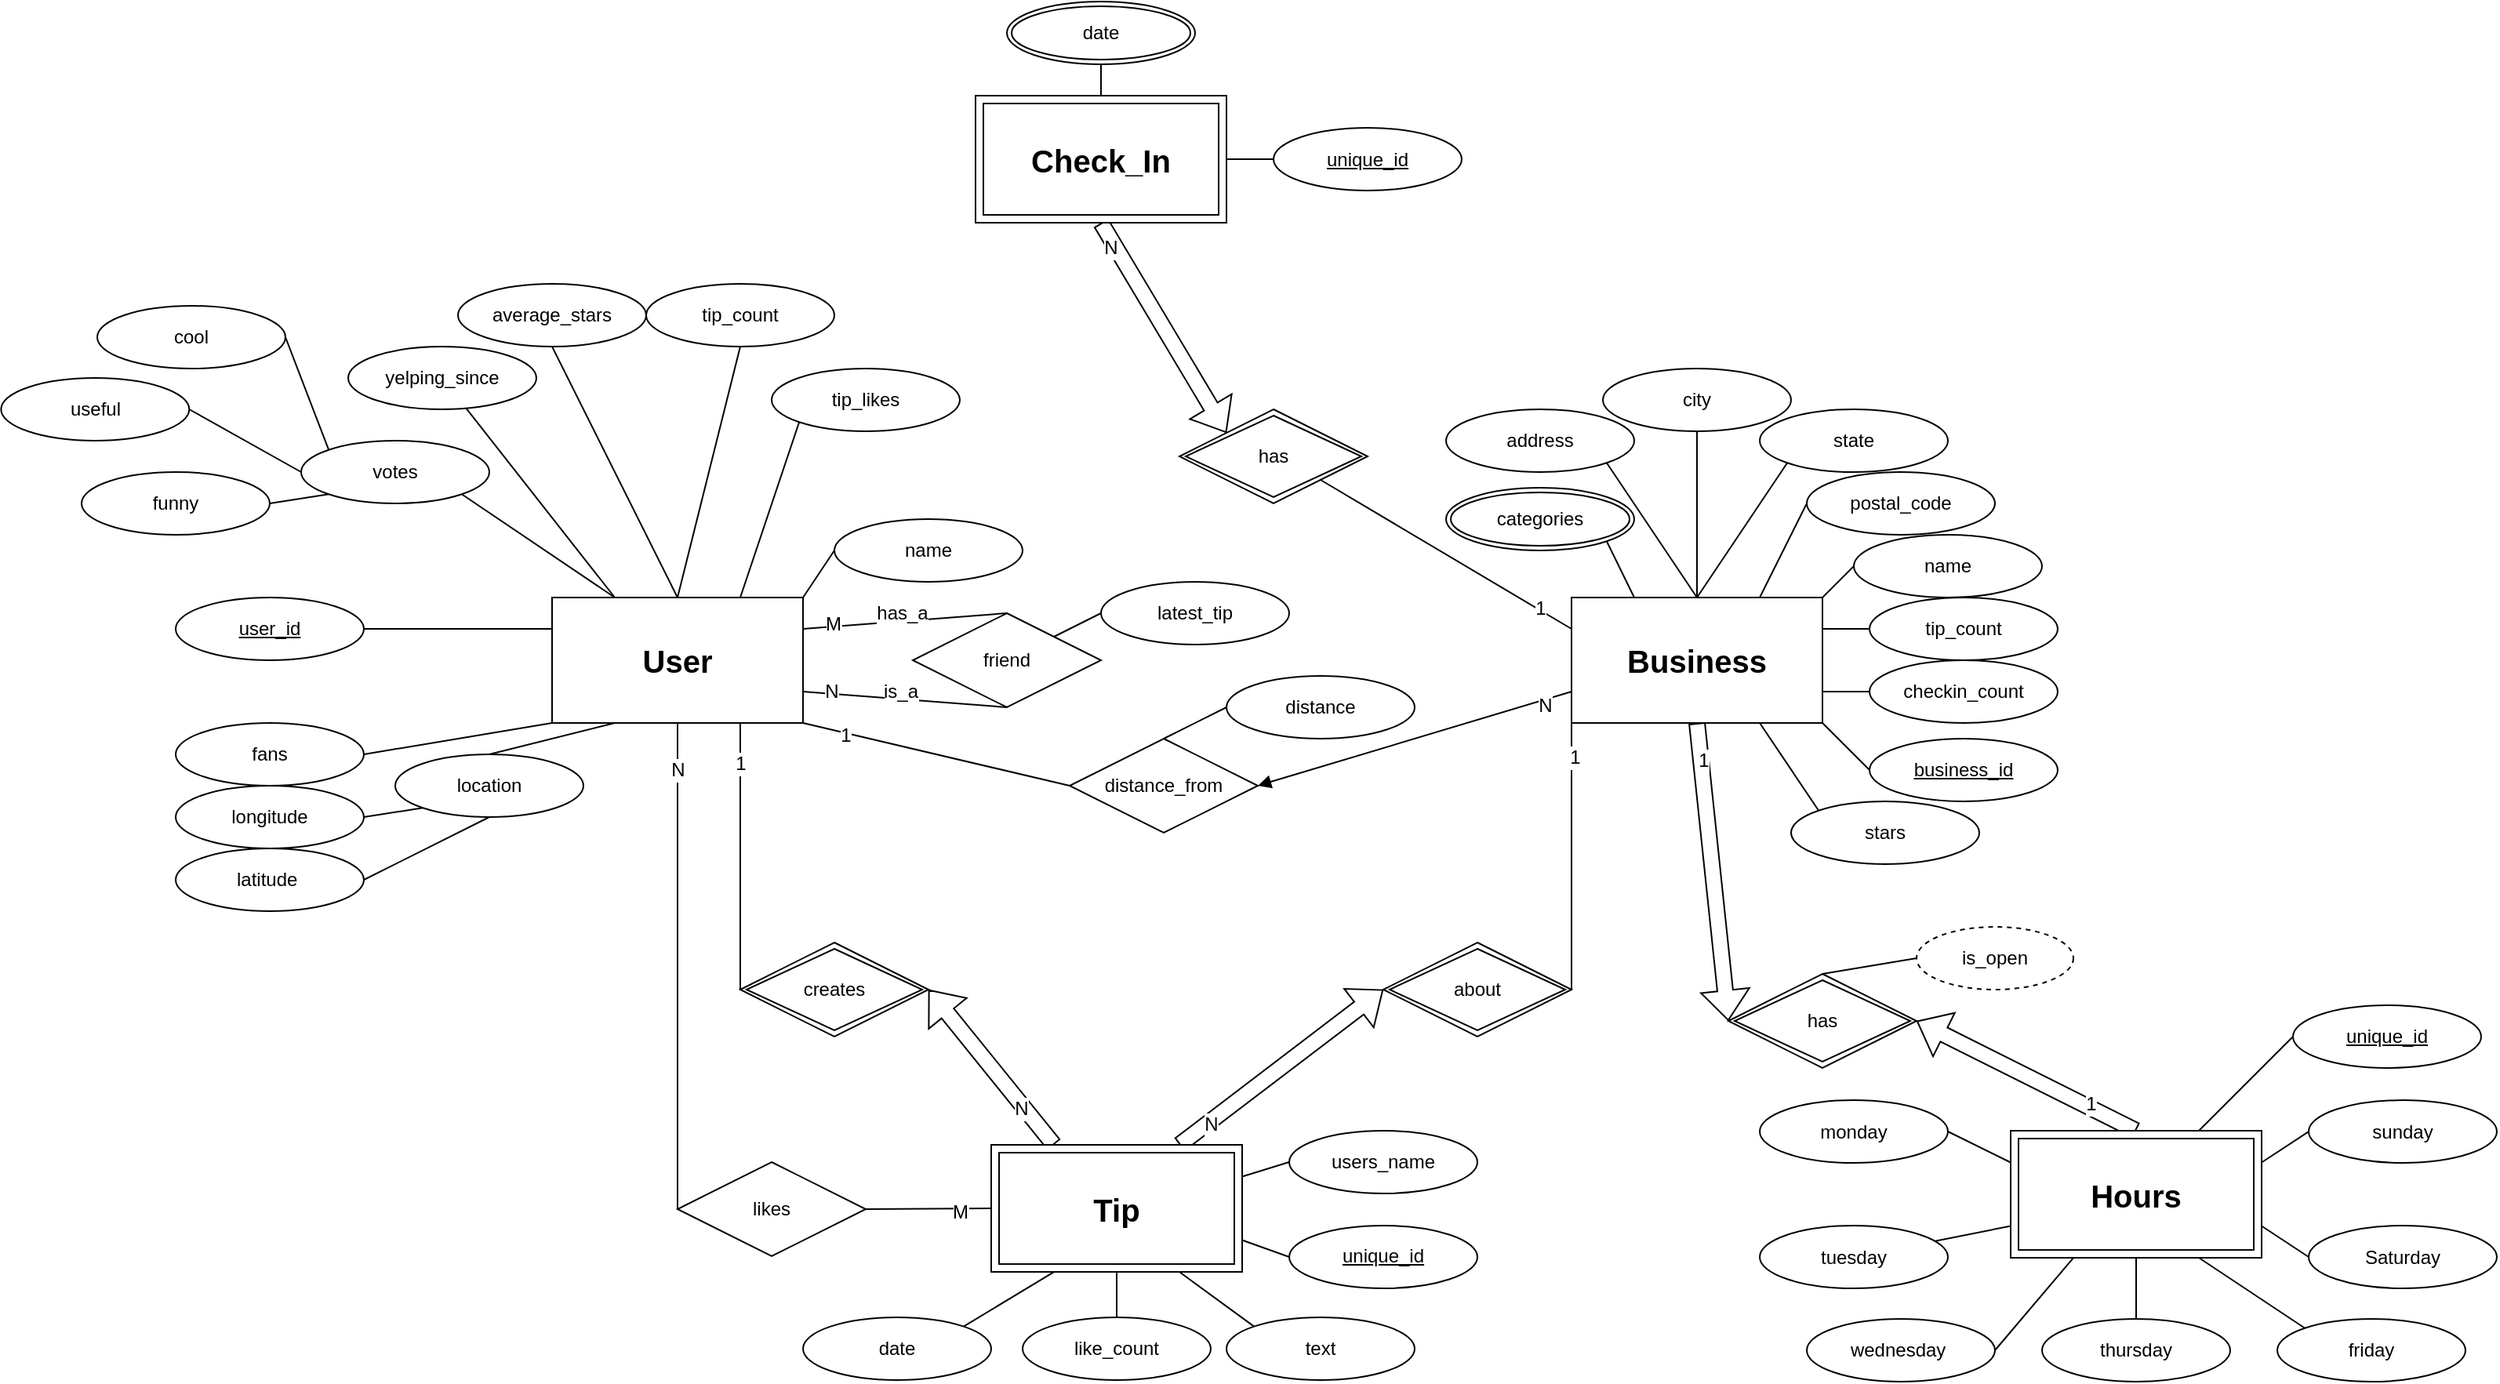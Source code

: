 <mxfile version="12.6.2" type="device"><diagram id="_vpZ2sey38UEhGd9w-Hu" name="Page-1"><mxGraphModel dx="2408" dy="2100" grid="1" gridSize="10" guides="1" tooltips="1" connect="1" arrows="1" fold="1" page="1" pageScale="1" pageWidth="850" pageHeight="1100" math="0" shadow="0"><root><mxCell id="0"/><mxCell id="1" parent="0"/><mxCell id="-Z6-RozBXMVZarZopAPy-17" style="edgeStyle=none;rounded=0;orthogonalLoop=1;jettySize=auto;html=1;exitX=1;exitY=0.25;exitDx=0;exitDy=0;entryX=0.5;entryY=0;entryDx=0;entryDy=0;endArrow=none;endFill=0;" edge="1" parent="1" source="-Z6-RozBXMVZarZopAPy-1" target="-Z6-RozBXMVZarZopAPy-16"><mxGeometry relative="1" as="geometry"/></mxCell><mxCell id="-Z6-RozBXMVZarZopAPy-19" value="has_a" style="text;html=1;align=center;verticalAlign=middle;resizable=0;points=[];labelBackgroundColor=#ffffff;" vertex="1" connectable="0" parent="-Z6-RozBXMVZarZopAPy-17"><mxGeometry x="-0.198" y="1" relative="1" as="geometry"><mxPoint x="10.3" y="-5.02" as="offset"/></mxGeometry></mxCell><mxCell id="-Z6-RozBXMVZarZopAPy-21" value="M" style="text;html=1;align=center;verticalAlign=middle;resizable=0;points=[];labelBackgroundColor=#ffffff;" vertex="1" connectable="0" parent="-Z6-RozBXMVZarZopAPy-17"><mxGeometry x="-0.717" y="2" relative="1" as="geometry"><mxPoint as="offset"/></mxGeometry></mxCell><mxCell id="-Z6-RozBXMVZarZopAPy-18" style="edgeStyle=none;rounded=0;orthogonalLoop=1;jettySize=auto;html=1;exitX=1;exitY=0.75;exitDx=0;exitDy=0;entryX=0.5;entryY=1;entryDx=0;entryDy=0;endArrow=none;endFill=0;" edge="1" parent="1" source="-Z6-RozBXMVZarZopAPy-1" target="-Z6-RozBXMVZarZopAPy-16"><mxGeometry relative="1" as="geometry"/></mxCell><mxCell id="-Z6-RozBXMVZarZopAPy-20" value="is_a" style="text;html=1;align=center;verticalAlign=middle;resizable=0;points=[];labelBackgroundColor=#ffffff;" vertex="1" connectable="0" parent="-Z6-RozBXMVZarZopAPy-18"><mxGeometry x="-0.222" y="1" relative="1" as="geometry"><mxPoint x="11.09" y="-2.89" as="offset"/></mxGeometry></mxCell><mxCell id="-Z6-RozBXMVZarZopAPy-22" value="N" style="text;html=1;align=center;verticalAlign=middle;resizable=0;points=[];labelBackgroundColor=#ffffff;" vertex="1" connectable="0" parent="-Z6-RozBXMVZarZopAPy-18"><mxGeometry x="-0.725" y="2" relative="1" as="geometry"><mxPoint as="offset"/></mxGeometry></mxCell><mxCell id="-Z6-RozBXMVZarZopAPy-89" value="" style="edgeStyle=none;rounded=0;orthogonalLoop=1;jettySize=auto;html=1;exitX=1;exitY=0.5;exitDx=0;exitDy=0;entryX=0.25;entryY=0;entryDx=0;entryDy=0;endArrow=none;endFill=0;shape=flexArrow;startArrow=block;" edge="1" parent="1" source="-Z6-RozBXMVZarZopAPy-147" target="-Z6-RozBXMVZarZopAPy-145"><mxGeometry relative="1" as="geometry"><mxPoint x="500" y="420" as="sourcePoint"/><mxPoint x="550" y="508.98" as="targetPoint"/></mxGeometry></mxCell><mxCell id="-Z6-RozBXMVZarZopAPy-98" value="N" style="text;html=1;align=center;verticalAlign=middle;resizable=0;points=[];labelBackgroundColor=#ffffff;" vertex="1" connectable="0" parent="-Z6-RozBXMVZarZopAPy-89"><mxGeometry x="0.5" y="-1" relative="1" as="geometry"><mxPoint y="1" as="offset"/></mxGeometry></mxCell><mxCell id="-Z6-RozBXMVZarZopAPy-184" style="edgeStyle=none;rounded=0;orthogonalLoop=1;jettySize=auto;html=1;exitX=0.75;exitY=0;exitDx=0;exitDy=0;entryX=0;entryY=1;entryDx=0;entryDy=0;startArrow=none;startFill=0;endArrow=none;endFill=0;strokeColor=#000000;" edge="1" parent="1" source="-Z6-RozBXMVZarZopAPy-1" target="-Z6-RozBXMVZarZopAPy-183"><mxGeometry relative="1" as="geometry"/></mxCell><mxCell id="-Z6-RozBXMVZarZopAPy-1" value="&lt;b&gt;&lt;font style=&quot;font-size: 20px&quot;&gt;User&lt;/font&gt;&lt;/b&gt;" style="whiteSpace=wrap;html=1;align=center;" vertex="1" parent="1"><mxGeometry x="230" y="160" width="160" height="80" as="geometry"/></mxCell><mxCell id="-Z6-RozBXMVZarZopAPy-4" style="rounded=0;orthogonalLoop=1;jettySize=auto;html=1;exitX=1;exitY=0.5;exitDx=0;exitDy=0;entryX=0;entryY=0;entryDx=0;entryDy=0;endArrow=none;endFill=0;" edge="1" parent="1" source="-Z6-RozBXMVZarZopAPy-3" target="-Z6-RozBXMVZarZopAPy-23"><mxGeometry relative="1" as="geometry"/></mxCell><mxCell id="-Z6-RozBXMVZarZopAPy-3" value="cool" style="ellipse;whiteSpace=wrap;html=1;align=center;" vertex="1" parent="1"><mxGeometry x="-60" y="-26" width="120" height="40" as="geometry"/></mxCell><mxCell id="-Z6-RozBXMVZarZopAPy-29" style="edgeStyle=none;rounded=0;orthogonalLoop=1;jettySize=auto;html=1;exitX=1;exitY=0.5;exitDx=0;exitDy=0;entryX=0;entryY=0.25;entryDx=0;entryDy=0;endArrow=none;endFill=0;" edge="1" parent="1" source="-Z6-RozBXMVZarZopAPy-6" target="-Z6-RozBXMVZarZopAPy-1"><mxGeometry relative="1" as="geometry"/></mxCell><mxCell id="-Z6-RozBXMVZarZopAPy-6" value="user_id" style="ellipse;whiteSpace=wrap;html=1;align=center;fontStyle=4;" vertex="1" parent="1"><mxGeometry x="-10" y="160" width="120" height="40" as="geometry"/></mxCell><mxCell id="-Z6-RozBXMVZarZopAPy-32" style="edgeStyle=none;rounded=0;orthogonalLoop=1;jettySize=auto;html=1;exitX=1;exitY=0.5;exitDx=0;exitDy=0;entryX=0;entryY=0.5;entryDx=0;entryDy=0;endArrow=none;endFill=0;" edge="1" parent="1" source="-Z6-RozBXMVZarZopAPy-9" target="-Z6-RozBXMVZarZopAPy-23"><mxGeometry relative="1" as="geometry"/></mxCell><mxCell id="-Z6-RozBXMVZarZopAPy-9" value="useful" style="ellipse;whiteSpace=wrap;html=1;align=center;" vertex="1" parent="1"><mxGeometry x="-121.33" y="20" width="120" height="40" as="geometry"/></mxCell><mxCell id="-Z6-RozBXMVZarZopAPy-31" style="edgeStyle=none;rounded=0;orthogonalLoop=1;jettySize=auto;html=1;entryX=0.25;entryY=0;entryDx=0;entryDy=0;endArrow=none;endFill=0;" edge="1" parent="1" source="-Z6-RozBXMVZarZopAPy-10" target="-Z6-RozBXMVZarZopAPy-1"><mxGeometry relative="1" as="geometry"/></mxCell><mxCell id="-Z6-RozBXMVZarZopAPy-10" value="yelping_since" style="ellipse;whiteSpace=wrap;html=1;align=center;" vertex="1" parent="1"><mxGeometry x="100" width="120" height="40" as="geometry"/></mxCell><mxCell id="-Z6-RozBXMVZarZopAPy-33" style="edgeStyle=none;rounded=0;orthogonalLoop=1;jettySize=auto;html=1;exitX=1;exitY=0.5;exitDx=0;exitDy=0;entryX=0;entryY=1;entryDx=0;entryDy=0;endArrow=none;endFill=0;" edge="1" parent="1" source="-Z6-RozBXMVZarZopAPy-14" target="-Z6-RozBXMVZarZopAPy-23"><mxGeometry relative="1" as="geometry"/></mxCell><mxCell id="-Z6-RozBXMVZarZopAPy-14" value="funny" style="ellipse;whiteSpace=wrap;html=1;align=center;" vertex="1" parent="1"><mxGeometry x="-70" y="80" width="120" height="40" as="geometry"/></mxCell><mxCell id="-Z6-RozBXMVZarZopAPy-36" style="edgeStyle=none;rounded=0;orthogonalLoop=1;jettySize=auto;html=1;exitX=1;exitY=0;exitDx=0;exitDy=0;endArrow=none;endFill=0;entryX=0;entryY=0.5;entryDx=0;entryDy=0;" edge="1" parent="1" source="-Z6-RozBXMVZarZopAPy-16" target="-Z6-RozBXMVZarZopAPy-37"><mxGeometry relative="1" as="geometry"><mxPoint x="590" y="150" as="targetPoint"/></mxGeometry></mxCell><mxCell id="-Z6-RozBXMVZarZopAPy-16" value="friend" style="shape=rhombus;perimeter=rhombusPerimeter;whiteSpace=wrap;html=1;align=center;" vertex="1" parent="1"><mxGeometry x="460" y="170" width="120" height="60" as="geometry"/></mxCell><mxCell id="-Z6-RozBXMVZarZopAPy-28" style="edgeStyle=none;rounded=0;orthogonalLoop=1;jettySize=auto;html=1;exitX=1;exitY=1;exitDx=0;exitDy=0;entryX=0.25;entryY=0;entryDx=0;entryDy=0;endArrow=none;endFill=0;" edge="1" parent="1" source="-Z6-RozBXMVZarZopAPy-23" target="-Z6-RozBXMVZarZopAPy-1"><mxGeometry relative="1" as="geometry"/></mxCell><mxCell id="-Z6-RozBXMVZarZopAPy-23" value="votes" style="ellipse;whiteSpace=wrap;html=1;align=center;" vertex="1" parent="1"><mxGeometry x="70" y="60" width="120" height="40" as="geometry"/></mxCell><mxCell id="-Z6-RozBXMVZarZopAPy-26" style="edgeStyle=none;rounded=0;orthogonalLoop=1;jettySize=auto;html=1;exitX=0;exitY=0.5;exitDx=0;exitDy=0;entryX=1;entryY=0;entryDx=0;entryDy=0;endArrow=none;endFill=0;" edge="1" parent="1" source="-Z6-RozBXMVZarZopAPy-24" target="-Z6-RozBXMVZarZopAPy-1"><mxGeometry relative="1" as="geometry"/></mxCell><mxCell id="-Z6-RozBXMVZarZopAPy-24" value="name" style="ellipse;whiteSpace=wrap;html=1;align=center;" vertex="1" parent="1"><mxGeometry x="410" y="110" width="120" height="40" as="geometry"/></mxCell><mxCell id="-Z6-RozBXMVZarZopAPy-27" style="edgeStyle=none;rounded=0;orthogonalLoop=1;jettySize=auto;html=1;exitX=0.5;exitY=1;exitDx=0;exitDy=0;endArrow=none;endFill=0;entryX=0.5;entryY=0;entryDx=0;entryDy=0;" edge="1" parent="1" source="-Z6-RozBXMVZarZopAPy-25" target="-Z6-RozBXMVZarZopAPy-1"><mxGeometry relative="1" as="geometry"/></mxCell><mxCell id="-Z6-RozBXMVZarZopAPy-25" value="average_stars" style="ellipse;whiteSpace=wrap;html=1;align=center;" vertex="1" parent="1"><mxGeometry x="170" y="-40" width="120" height="40" as="geometry"/></mxCell><mxCell id="-Z6-RozBXMVZarZopAPy-35" style="edgeStyle=none;rounded=0;orthogonalLoop=1;jettySize=auto;html=1;exitX=1;exitY=0.5;exitDx=0;exitDy=0;entryX=0;entryY=1;entryDx=0;entryDy=0;endArrow=none;endFill=0;" edge="1" parent="1" source="-Z6-RozBXMVZarZopAPy-34" target="-Z6-RozBXMVZarZopAPy-1"><mxGeometry relative="1" as="geometry"/></mxCell><mxCell id="-Z6-RozBXMVZarZopAPy-34" value="fans" style="ellipse;whiteSpace=wrap;html=1;align=center;" vertex="1" parent="1"><mxGeometry x="-10" y="240" width="120" height="40" as="geometry"/></mxCell><mxCell id="-Z6-RozBXMVZarZopAPy-37" value="latest_tip" style="ellipse;whiteSpace=wrap;html=1;align=center;" vertex="1" parent="1"><mxGeometry x="580" y="150" width="120" height="40" as="geometry"/></mxCell><mxCell id="-Z6-RozBXMVZarZopAPy-41" style="edgeStyle=none;rounded=0;orthogonalLoop=1;jettySize=auto;html=1;exitX=0.5;exitY=0;exitDx=0;exitDy=0;entryX=0.25;entryY=1;entryDx=0;entryDy=0;endArrow=none;endFill=0;" edge="1" parent="1" source="-Z6-RozBXMVZarZopAPy-40" target="-Z6-RozBXMVZarZopAPy-1"><mxGeometry relative="1" as="geometry"/></mxCell><mxCell id="-Z6-RozBXMVZarZopAPy-40" value="location" style="ellipse;whiteSpace=wrap;html=1;align=center;" vertex="1" parent="1"><mxGeometry x="130" y="260" width="120" height="40" as="geometry"/></mxCell><mxCell id="-Z6-RozBXMVZarZopAPy-44" style="edgeStyle=none;rounded=0;orthogonalLoop=1;jettySize=auto;html=1;exitX=1;exitY=0.5;exitDx=0;exitDy=0;entryX=0;entryY=1;entryDx=0;entryDy=0;endArrow=none;endFill=0;" edge="1" parent="1" source="-Z6-RozBXMVZarZopAPy-42" target="-Z6-RozBXMVZarZopAPy-40"><mxGeometry relative="1" as="geometry"/></mxCell><mxCell id="-Z6-RozBXMVZarZopAPy-42" value="longitude" style="ellipse;whiteSpace=wrap;html=1;align=center;" vertex="1" parent="1"><mxGeometry x="-10" y="280" width="120" height="40" as="geometry"/></mxCell><mxCell id="-Z6-RozBXMVZarZopAPy-45" style="edgeStyle=none;rounded=0;orthogonalLoop=1;jettySize=auto;html=1;exitX=1;exitY=0.5;exitDx=0;exitDy=0;entryX=0.5;entryY=1;entryDx=0;entryDy=0;endArrow=none;endFill=0;" edge="1" parent="1" source="-Z6-RozBXMVZarZopAPy-43" target="-Z6-RozBXMVZarZopAPy-40"><mxGeometry relative="1" as="geometry"/></mxCell><mxCell id="-Z6-RozBXMVZarZopAPy-43" value="latitude&amp;nbsp;" style="ellipse;whiteSpace=wrap;html=1;align=center;" vertex="1" parent="1"><mxGeometry x="-10" y="320" width="120" height="40" as="geometry"/></mxCell><mxCell id="-Z6-RozBXMVZarZopAPy-120" style="edgeStyle=none;rounded=0;orthogonalLoop=1;jettySize=auto;html=1;exitX=1;exitY=0.25;exitDx=0;exitDy=0;entryX=0;entryY=0.5;entryDx=0;entryDy=0;startArrow=none;startFill=0;endArrow=none;endFill=0;strokeColor=#000000;" edge="1" parent="1" source="-Z6-RozBXMVZarZopAPy-52" target="-Z6-RozBXMVZarZopAPy-119"><mxGeometry relative="1" as="geometry"/></mxCell><mxCell id="-Z6-RozBXMVZarZopAPy-137" style="edgeStyle=none;rounded=0;orthogonalLoop=1;jettySize=auto;html=1;exitX=1;exitY=1;exitDx=0;exitDy=0;entryX=0;entryY=0.5;entryDx=0;entryDy=0;startArrow=none;startFill=0;endArrow=none;endFill=0;strokeColor=#000000;" edge="1" parent="1" source="-Z6-RozBXMVZarZopAPy-52" target="-Z6-RozBXMVZarZopAPy-136"><mxGeometry relative="1" as="geometry"/></mxCell><mxCell id="-Z6-RozBXMVZarZopAPy-153" style="edgeStyle=none;rounded=0;orthogonalLoop=1;jettySize=auto;html=1;startArrow=none;startFill=0;endArrow=block;endFill=0;strokeColor=#000000;shape=flexArrow;entryX=0;entryY=0.5;entryDx=0;entryDy=0;exitX=0.5;exitY=1;exitDx=0;exitDy=0;" edge="1" parent="1" source="-Z6-RozBXMVZarZopAPy-52" target="-Z6-RozBXMVZarZopAPy-152"><mxGeometry relative="1" as="geometry"/></mxCell><mxCell id="-Z6-RozBXMVZarZopAPy-185" value="1" style="text;html=1;align=center;verticalAlign=middle;resizable=0;points=[];labelBackgroundColor=#ffffff;" vertex="1" connectable="0" parent="-Z6-RozBXMVZarZopAPy-153"><mxGeometry x="-0.753" y="1" relative="1" as="geometry"><mxPoint as="offset"/></mxGeometry></mxCell><mxCell id="-Z6-RozBXMVZarZopAPy-52" value="&lt;b&gt;&lt;font style=&quot;font-size: 20px&quot;&gt;Business&lt;/font&gt;&lt;/b&gt;" style="whiteSpace=wrap;html=1;align=center;" vertex="1" parent="1"><mxGeometry x="880" y="160" width="160" height="80" as="geometry"/></mxCell><mxCell id="-Z6-RozBXMVZarZopAPy-53" style="rounded=0;orthogonalLoop=1;jettySize=auto;html=1;exitX=0;exitY=0.5;exitDx=0;exitDy=0;entryX=1;entryY=0;entryDx=0;entryDy=0;endArrow=none;endFill=0;" edge="1" parent="1" source="-Z6-RozBXMVZarZopAPy-54" target="-Z6-RozBXMVZarZopAPy-52"><mxGeometry relative="1" as="geometry"/></mxCell><mxCell id="-Z6-RozBXMVZarZopAPy-54" value="name" style="ellipse;whiteSpace=wrap;html=1;align=center;" vertex="1" parent="1"><mxGeometry x="1060" y="120" width="120" height="40" as="geometry"/></mxCell><mxCell id="-Z6-RozBXMVZarZopAPy-57" style="edgeStyle=none;rounded=0;orthogonalLoop=1;jettySize=auto;html=1;exitX=1;exitY=1;exitDx=0;exitDy=0;entryX=0;entryY=0.25;entryDx=0;entryDy=0;endArrow=none;endFill=0;" edge="1" parent="1" source="-Z6-RozBXMVZarZopAPy-151" target="-Z6-RozBXMVZarZopAPy-52"><mxGeometry relative="1" as="geometry"><mxPoint x="770" y="60" as="sourcePoint"/></mxGeometry></mxCell><mxCell id="-Z6-RozBXMVZarZopAPy-112" value="1" style="text;html=1;align=center;verticalAlign=middle;resizable=0;points=[];labelBackgroundColor=#ffffff;" vertex="1" connectable="0" parent="-Z6-RozBXMVZarZopAPy-57"><mxGeometry x="0.739" y="1" relative="1" as="geometry"><mxPoint as="offset"/></mxGeometry></mxCell><mxCell id="-Z6-RozBXMVZarZopAPy-59" style="edgeStyle=none;rounded=0;orthogonalLoop=1;jettySize=auto;html=1;entryX=0.5;entryY=0;entryDx=0;entryDy=0;endArrow=none;endFill=0;" edge="1" parent="1" source="-Z6-RozBXMVZarZopAPy-60" target="-Z6-RozBXMVZarZopAPy-52"><mxGeometry relative="1" as="geometry"/></mxCell><mxCell id="-Z6-RozBXMVZarZopAPy-60" value="city" style="ellipse;whiteSpace=wrap;html=1;align=center;" vertex="1" parent="1"><mxGeometry x="900" y="14" width="120" height="40" as="geometry"/></mxCell><mxCell id="-Z6-RozBXMVZarZopAPy-61" style="edgeStyle=none;rounded=0;orthogonalLoop=1;jettySize=auto;html=1;exitX=0;exitY=1;exitDx=0;exitDy=0;entryX=0.5;entryY=0;entryDx=0;entryDy=0;endArrow=none;endFill=0;" edge="1" parent="1" source="-Z6-RozBXMVZarZopAPy-62" target="-Z6-RozBXMVZarZopAPy-52"><mxGeometry relative="1" as="geometry"/></mxCell><mxCell id="-Z6-RozBXMVZarZopAPy-62" value="state" style="ellipse;whiteSpace=wrap;html=1;align=center;" vertex="1" parent="1"><mxGeometry x="1000" y="40" width="120" height="40" as="geometry"/></mxCell><mxCell id="-Z6-RozBXMVZarZopAPy-63" style="edgeStyle=none;rounded=0;orthogonalLoop=1;jettySize=auto;html=1;exitX=1;exitY=0.5;exitDx=0;exitDy=0;entryX=0;entryY=0.75;entryDx=0;entryDy=0;endArrow=none;endFill=0;startArrow=block;startFill=1;" edge="1" parent="1" source="-Z6-RozBXMVZarZopAPy-84" target="-Z6-RozBXMVZarZopAPy-52"><mxGeometry relative="1" as="geometry"><mxPoint x="850" y="220" as="sourcePoint"/></mxGeometry></mxCell><mxCell id="-Z6-RozBXMVZarZopAPy-128" value="N" style="text;html=1;align=center;verticalAlign=middle;resizable=0;points=[];labelBackgroundColor=#ffffff;" vertex="1" connectable="0" parent="-Z6-RozBXMVZarZopAPy-63"><mxGeometry x="0.822" y="-3" relative="1" as="geometry"><mxPoint as="offset"/></mxGeometry></mxCell><mxCell id="-Z6-RozBXMVZarZopAPy-67" style="edgeStyle=none;rounded=0;orthogonalLoop=1;jettySize=auto;html=1;exitX=1;exitY=1;exitDx=0;exitDy=0;entryX=0.5;entryY=0;entryDx=0;entryDy=0;endArrow=none;endFill=0;" edge="1" parent="1" source="-Z6-RozBXMVZarZopAPy-68" target="-Z6-RozBXMVZarZopAPy-52"><mxGeometry relative="1" as="geometry"/></mxCell><mxCell id="-Z6-RozBXMVZarZopAPy-68" value="address" style="ellipse;whiteSpace=wrap;html=1;align=center;" vertex="1" parent="1"><mxGeometry x="800" y="40" width="120" height="40" as="geometry"/></mxCell><mxCell id="-Z6-RozBXMVZarZopAPy-71" style="edgeStyle=none;rounded=0;orthogonalLoop=1;jettySize=auto;html=1;exitX=0;exitY=0.5;exitDx=0;exitDy=0;endArrow=none;endFill=0;entryX=0.75;entryY=0;entryDx=0;entryDy=0;" edge="1" parent="1" source="-Z6-RozBXMVZarZopAPy-72" target="-Z6-RozBXMVZarZopAPy-52"><mxGeometry relative="1" as="geometry"/></mxCell><mxCell id="-Z6-RozBXMVZarZopAPy-72" value="postal_code" style="ellipse;whiteSpace=wrap;html=1;align=center;" vertex="1" parent="1"><mxGeometry x="1030" y="80" width="120" height="40" as="geometry"/></mxCell><mxCell id="-Z6-RozBXMVZarZopAPy-190" style="edgeStyle=none;rounded=0;orthogonalLoop=1;jettySize=auto;html=1;exitX=0.5;exitY=0;exitDx=0;exitDy=0;startArrow=none;startFill=0;endArrow=none;endFill=0;strokeColor=#000000;entryX=0;entryY=0.5;entryDx=0;entryDy=0;" edge="1" parent="1" source="-Z6-RozBXMVZarZopAPy-84" target="-Z6-RozBXMVZarZopAPy-191"><mxGeometry relative="1" as="geometry"><mxPoint x="670" y="230" as="targetPoint"/></mxGeometry></mxCell><mxCell id="-Z6-RozBXMVZarZopAPy-84" value="distance_from" style="shape=rhombus;perimeter=rhombusPerimeter;whiteSpace=wrap;html=1;align=center;" vertex="1" parent="1"><mxGeometry x="560" y="250" width="120" height="60" as="geometry"/></mxCell><mxCell id="-Z6-RozBXMVZarZopAPy-85" style="edgeStyle=none;rounded=0;orthogonalLoop=1;jettySize=auto;html=1;exitX=1;exitY=1;exitDx=0;exitDy=0;entryX=0;entryY=0.5;entryDx=0;entryDy=0;endArrow=none;endFill=0;" edge="1" parent="1" source="-Z6-RozBXMVZarZopAPy-1" target="-Z6-RozBXMVZarZopAPy-84"><mxGeometry relative="1" as="geometry"><mxPoint x="390" y="240" as="sourcePoint"/><mxPoint x="880" y="220" as="targetPoint"/></mxGeometry></mxCell><mxCell id="-Z6-RozBXMVZarZopAPy-127" value="1" style="text;html=1;align=center;verticalAlign=middle;resizable=0;points=[];labelBackgroundColor=#ffffff;" vertex="1" connectable="0" parent="-Z6-RozBXMVZarZopAPy-85"><mxGeometry x="-0.681" y="-1" relative="1" as="geometry"><mxPoint as="offset"/></mxGeometry></mxCell><mxCell id="-Z6-RozBXMVZarZopAPy-90" style="edgeStyle=none;rounded=0;orthogonalLoop=1;jettySize=auto;html=1;exitX=1;exitY=0.5;exitDx=0;exitDy=0;entryX=0;entryY=1;entryDx=0;entryDy=0;endArrow=none;endFill=0;" edge="1" parent="1" source="-Z6-RozBXMVZarZopAPy-149" target="-Z6-RozBXMVZarZopAPy-52"><mxGeometry relative="1" as="geometry"><mxPoint x="800" y="385" as="sourcePoint"/></mxGeometry></mxCell><mxCell id="-Z6-RozBXMVZarZopAPy-96" value="1" style="text;html=1;align=center;verticalAlign=middle;resizable=0;points=[];labelBackgroundColor=#ffffff;" vertex="1" connectable="0" parent="-Z6-RozBXMVZarZopAPy-90"><mxGeometry x="0.742" y="-2" relative="1" as="geometry"><mxPoint as="offset"/></mxGeometry></mxCell><mxCell id="-Z6-RozBXMVZarZopAPy-104" style="edgeStyle=none;rounded=0;orthogonalLoop=1;jettySize=auto;html=1;exitX=0.5;exitY=1;exitDx=0;exitDy=0;entryX=0.5;entryY=0;entryDx=0;entryDy=0;startArrow=none;endArrow=none;endFill=0;strokeColor=#000000;startFill=0;" edge="1" parent="1" source="-Z6-RozBXMVZarZopAPy-145" target="-Z6-RozBXMVZarZopAPy-103"><mxGeometry relative="1" as="geometry"><mxPoint x="590" y="588.98" as="sourcePoint"/></mxGeometry></mxCell><mxCell id="-Z6-RozBXMVZarZopAPy-132" style="edgeStyle=none;rounded=0;orthogonalLoop=1;jettySize=auto;html=1;exitX=0.75;exitY=1;exitDx=0;exitDy=0;entryX=0;entryY=0;entryDx=0;entryDy=0;startArrow=none;startFill=0;endArrow=none;endFill=0;strokeColor=#000000;" edge="1" parent="1" source="-Z6-RozBXMVZarZopAPy-145" target="-Z6-RozBXMVZarZopAPy-131"><mxGeometry relative="1" as="geometry"><mxPoint x="630" y="588.98" as="sourcePoint"/></mxGeometry></mxCell><mxCell id="-Z6-RozBXMVZarZopAPy-93" value="" style="edgeStyle=none;rounded=0;orthogonalLoop=1;jettySize=auto;html=1;exitX=0.75;exitY=1;exitDx=0;exitDy=0;entryX=0;entryY=0.5;entryDx=0;entryDy=0;endArrow=none;endFill=0;" edge="1" parent="1" source="-Z6-RozBXMVZarZopAPy-1" target="-Z6-RozBXMVZarZopAPy-147"><mxGeometry relative="1" as="geometry"><mxPoint x="350" y="240" as="sourcePoint"/><mxPoint x="450" y="385" as="targetPoint"/></mxGeometry></mxCell><mxCell id="-Z6-RozBXMVZarZopAPy-99" value="1" style="text;html=1;align=center;verticalAlign=middle;resizable=0;points=[];labelBackgroundColor=#ffffff;" vertex="1" connectable="0" parent="-Z6-RozBXMVZarZopAPy-93"><mxGeometry x="-0.697" y="1" relative="1" as="geometry"><mxPoint x="-1" as="offset"/></mxGeometry></mxCell><mxCell id="-Z6-RozBXMVZarZopAPy-95" style="edgeStyle=none;rounded=0;orthogonalLoop=1;jettySize=auto;html=1;exitX=0.75;exitY=0;exitDx=0;exitDy=0;entryX=0;entryY=0.5;entryDx=0;entryDy=0;endArrow=block;endFill=0;shape=flexArrow;" edge="1" parent="1" source="-Z6-RozBXMVZarZopAPy-145" target="-Z6-RozBXMVZarZopAPy-149"><mxGeometry relative="1" as="geometry"><mxPoint x="670" y="508.98" as="sourcePoint"/><mxPoint x="740" y="415" as="targetPoint"/></mxGeometry></mxCell><mxCell id="-Z6-RozBXMVZarZopAPy-97" value="N" style="text;html=1;align=center;verticalAlign=middle;resizable=0;points=[];labelBackgroundColor=#ffffff;" vertex="1" connectable="0" parent="-Z6-RozBXMVZarZopAPy-95"><mxGeometry x="-0.709" y="-1" relative="1" as="geometry"><mxPoint as="offset"/></mxGeometry></mxCell><mxCell id="-Z6-RozBXMVZarZopAPy-130" style="edgeStyle=none;rounded=0;orthogonalLoop=1;jettySize=auto;html=1;exitX=0.5;exitY=0;exitDx=0;exitDy=0;entryX=0.5;entryY=1;entryDx=0;entryDy=0;startArrow=none;startFill=0;endArrow=none;endFill=0;strokeColor=#000000;" edge="1" parent="1" source="-Z6-RozBXMVZarZopAPy-150" target="-Z6-RozBXMVZarZopAPy-182"><mxGeometry relative="1" as="geometry"><mxPoint x="570" y="-150" as="sourcePoint"/><mxPoint x="580" y="-180" as="targetPoint"/></mxGeometry></mxCell><mxCell id="-Z6-RozBXMVZarZopAPy-107" style="edgeStyle=none;rounded=0;orthogonalLoop=1;jettySize=auto;html=1;exitX=0;exitY=0.5;exitDx=0;exitDy=0;startArrow=none;startFill=0;endArrow=none;endFill=0;strokeColor=#000000;entryX=0.5;entryY=1;entryDx=0;entryDy=0;" edge="1" parent="1" source="-Z6-RozBXMVZarZopAPy-101" target="-Z6-RozBXMVZarZopAPy-1"><mxGeometry relative="1" as="geometry"><mxPoint x="350" y="240" as="targetPoint"/></mxGeometry></mxCell><mxCell id="-Z6-RozBXMVZarZopAPy-108" value="N" style="text;html=1;align=center;verticalAlign=middle;resizable=0;points=[];labelBackgroundColor=#ffffff;" vertex="1" connectable="0" parent="-Z6-RozBXMVZarZopAPy-107"><mxGeometry x="0.584" y="1" relative="1" as="geometry"><mxPoint x="1" y="-35" as="offset"/></mxGeometry></mxCell><mxCell id="-Z6-RozBXMVZarZopAPy-101" value="likes" style="shape=rhombus;perimeter=rhombusPerimeter;whiteSpace=wrap;html=1;align=center;" vertex="1" parent="1"><mxGeometry x="310" y="520" width="120" height="60" as="geometry"/></mxCell><mxCell id="-Z6-RozBXMVZarZopAPy-103" value="like_count" style="ellipse;whiteSpace=wrap;html=1;align=center;" vertex="1" parent="1"><mxGeometry x="530" y="618.98" width="120" height="40" as="geometry"/></mxCell><mxCell id="-Z6-RozBXMVZarZopAPy-105" value="" style="rounded=0;orthogonalLoop=1;jettySize=auto;html=1;exitX=1;exitY=0.5;exitDx=0;exitDy=0;entryX=0;entryY=0.5;entryDx=0;entryDy=0;endArrow=none;endFill=0;startArrow=none;startFill=0;" edge="1" parent="1" source="-Z6-RozBXMVZarZopAPy-101" target="-Z6-RozBXMVZarZopAPy-145"><mxGeometry relative="1" as="geometry"><mxPoint x="415" y="395" as="sourcePoint"/><mxPoint x="510" y="528.98" as="targetPoint"/></mxGeometry></mxCell><mxCell id="-Z6-RozBXMVZarZopAPy-106" value="M" style="text;html=1;align=center;verticalAlign=middle;resizable=0;points=[];labelBackgroundColor=#ffffff;" vertex="1" connectable="0" parent="-Z6-RozBXMVZarZopAPy-105"><mxGeometry x="0.5" y="-1" relative="1" as="geometry"><mxPoint y="1" as="offset"/></mxGeometry></mxCell><mxCell id="-Z6-RozBXMVZarZopAPy-110" style="rounded=0;orthogonalLoop=1;jettySize=auto;html=1;exitX=0.5;exitY=1;exitDx=0;exitDy=0;entryX=0;entryY=0;entryDx=0;entryDy=0;endArrow=block;endFill=0;shape=flexArrow;" edge="1" parent="1" source="-Z6-RozBXMVZarZopAPy-150" target="-Z6-RozBXMVZarZopAPy-151"><mxGeometry relative="1" as="geometry"><mxPoint x="570" y="-70" as="sourcePoint"/><mxPoint x="650" y="60" as="targetPoint"/></mxGeometry></mxCell><mxCell id="-Z6-RozBXMVZarZopAPy-111" value="N" style="text;html=1;align=center;verticalAlign=middle;resizable=0;points=[];labelBackgroundColor=#ffffff;" vertex="1" connectable="0" parent="-Z6-RozBXMVZarZopAPy-110"><mxGeometry x="-0.79" y="-3" relative="1" as="geometry"><mxPoint as="offset"/></mxGeometry></mxCell><mxCell id="-Z6-RozBXMVZarZopAPy-119" value="tip_count" style="ellipse;whiteSpace=wrap;html=1;align=center;" vertex="1" parent="1"><mxGeometry x="1070" y="160" width="120" height="40" as="geometry"/></mxCell><mxCell id="-Z6-RozBXMVZarZopAPy-122" style="edgeStyle=none;rounded=0;orthogonalLoop=1;jettySize=auto;html=1;exitX=0;exitY=0.5;exitDx=0;exitDy=0;entryX=1;entryY=0.75;entryDx=0;entryDy=0;startArrow=none;startFill=0;endArrow=none;endFill=0;strokeColor=#000000;" edge="1" parent="1" source="-Z6-RozBXMVZarZopAPy-121" target="-Z6-RozBXMVZarZopAPy-52"><mxGeometry relative="1" as="geometry"/></mxCell><mxCell id="-Z6-RozBXMVZarZopAPy-121" value="checkin_count" style="ellipse;whiteSpace=wrap;html=1;align=center;" vertex="1" parent="1"><mxGeometry x="1070" y="200" width="120" height="40" as="geometry"/></mxCell><mxCell id="-Z6-RozBXMVZarZopAPy-126" style="edgeStyle=none;rounded=0;orthogonalLoop=1;jettySize=auto;html=1;exitX=0.5;exitY=1;exitDx=0;exitDy=0;entryX=0.5;entryY=0;entryDx=0;entryDy=0;startArrow=none;startFill=0;endArrow=none;endFill=0;strokeColor=#000000;" edge="1" parent="1" source="-Z6-RozBXMVZarZopAPy-123" target="-Z6-RozBXMVZarZopAPy-1"><mxGeometry relative="1" as="geometry"/></mxCell><mxCell id="-Z6-RozBXMVZarZopAPy-123" value="tip_count" style="ellipse;whiteSpace=wrap;html=1;align=center;" vertex="1" parent="1"><mxGeometry x="290" y="-40" width="120" height="40" as="geometry"/></mxCell><mxCell id="-Z6-RozBXMVZarZopAPy-131" value="text" style="ellipse;whiteSpace=wrap;html=1;align=center;" vertex="1" parent="1"><mxGeometry x="660" y="618.98" width="120" height="40" as="geometry"/></mxCell><mxCell id="-Z6-RozBXMVZarZopAPy-134" style="edgeStyle=none;rounded=0;orthogonalLoop=1;jettySize=auto;html=1;exitX=1;exitY=0;exitDx=0;exitDy=0;entryX=0.25;entryY=1;entryDx=0;entryDy=0;startArrow=none;startFill=0;endArrow=none;endFill=0;strokeColor=#000000;" edge="1" parent="1" source="-Z6-RozBXMVZarZopAPy-133" target="-Z6-RozBXMVZarZopAPy-145"><mxGeometry relative="1" as="geometry"><mxPoint x="550" y="588.98" as="targetPoint"/></mxGeometry></mxCell><mxCell id="-Z6-RozBXMVZarZopAPy-133" value="date" style="ellipse;whiteSpace=wrap;html=1;align=center;" vertex="1" parent="1"><mxGeometry x="390" y="618.98" width="120" height="40" as="geometry"/></mxCell><mxCell id="-Z6-RozBXMVZarZopAPy-136" value="&lt;u&gt;business_id&lt;/u&gt;" style="ellipse;whiteSpace=wrap;html=1;align=center;" vertex="1" parent="1"><mxGeometry x="1070" y="250" width="120" height="40" as="geometry"/></mxCell><mxCell id="-Z6-RozBXMVZarZopAPy-139" style="edgeStyle=none;rounded=0;orthogonalLoop=1;jettySize=auto;html=1;exitX=0;exitY=0;exitDx=0;exitDy=0;entryX=0.75;entryY=1;entryDx=0;entryDy=0;startArrow=none;startFill=0;endArrow=none;endFill=0;strokeColor=#000000;" edge="1" parent="1" source="-Z6-RozBXMVZarZopAPy-138" target="-Z6-RozBXMVZarZopAPy-52"><mxGeometry relative="1" as="geometry"/></mxCell><mxCell id="-Z6-RozBXMVZarZopAPy-138" value="stars" style="ellipse;whiteSpace=wrap;html=1;align=center;" vertex="1" parent="1"><mxGeometry x="1020" y="290" width="120" height="40" as="geometry"/></mxCell><mxCell id="-Z6-RozBXMVZarZopAPy-154" style="edgeStyle=none;shape=flexArrow;rounded=0;orthogonalLoop=1;jettySize=auto;html=1;exitX=0.5;exitY=0;exitDx=0;exitDy=0;entryX=1;entryY=0.5;entryDx=0;entryDy=0;startArrow=none;startFill=0;endArrow=block;endFill=0;strokeColor=#000000;" edge="1" parent="1" source="-Z6-RozBXMVZarZopAPy-161" target="-Z6-RozBXMVZarZopAPy-152"><mxGeometry relative="1" as="geometry"><mxPoint x="1220" y="500" as="sourcePoint"/></mxGeometry></mxCell><mxCell id="-Z6-RozBXMVZarZopAPy-186" value="1" style="text;html=1;align=center;verticalAlign=middle;resizable=0;points=[];labelBackgroundColor=#ffffff;" vertex="1" connectable="0" parent="-Z6-RozBXMVZarZopAPy-154"><mxGeometry x="-0.585" y="-2" relative="1" as="geometry"><mxPoint x="-1" y="-1" as="offset"/></mxGeometry></mxCell><mxCell id="-Z6-RozBXMVZarZopAPy-157" style="edgeStyle=none;rounded=0;orthogonalLoop=1;jettySize=auto;html=1;exitX=1;exitY=0.5;exitDx=0;exitDy=0;entryX=0;entryY=0.25;entryDx=0;entryDy=0;startArrow=none;startFill=0;endArrow=none;endFill=0;strokeColor=#000000;" edge="1" parent="1" source="-Z6-RozBXMVZarZopAPy-144" target="-Z6-RozBXMVZarZopAPy-161"><mxGeometry relative="1" as="geometry"><mxPoint x="1140" y="520" as="targetPoint"/></mxGeometry></mxCell><mxCell id="-Z6-RozBXMVZarZopAPy-144" value="monday" style="ellipse;whiteSpace=wrap;html=1;align=center;" vertex="1" parent="1"><mxGeometry x="1000" y="480.51" width="120" height="40" as="geometry"/></mxCell><mxCell id="-Z6-RozBXMVZarZopAPy-179" style="edgeStyle=none;rounded=0;orthogonalLoop=1;jettySize=auto;html=1;exitX=1;exitY=0.75;exitDx=0;exitDy=0;entryX=0;entryY=0.5;entryDx=0;entryDy=0;startArrow=none;startFill=0;endArrow=none;endFill=0;strokeColor=#000000;" edge="1" parent="1" source="-Z6-RozBXMVZarZopAPy-145" target="-Z6-RozBXMVZarZopAPy-178"><mxGeometry relative="1" as="geometry"/></mxCell><mxCell id="-Z6-RozBXMVZarZopAPy-188" style="edgeStyle=none;rounded=0;orthogonalLoop=1;jettySize=auto;html=1;exitX=1;exitY=0.25;exitDx=0;exitDy=0;entryX=0;entryY=0.5;entryDx=0;entryDy=0;startArrow=none;startFill=0;endArrow=none;endFill=0;strokeColor=#000000;" edge="1" parent="1" source="-Z6-RozBXMVZarZopAPy-145" target="-Z6-RozBXMVZarZopAPy-187"><mxGeometry relative="1" as="geometry"/></mxCell><mxCell id="-Z6-RozBXMVZarZopAPy-145" value="&lt;b&gt;&lt;font style=&quot;font-size: 20px&quot;&gt;Tip&lt;/font&gt;&lt;/b&gt;" style="shape=ext;margin=3;double=1;whiteSpace=wrap;html=1;align=center;" vertex="1" parent="1"><mxGeometry x="510" y="509.0" width="160" height="81.02" as="geometry"/></mxCell><mxCell id="-Z6-RozBXMVZarZopAPy-147" value="creates" style="shape=rhombus;double=1;perimeter=rhombusPerimeter;whiteSpace=wrap;html=1;align=center;" vertex="1" parent="1"><mxGeometry x="350" y="380" width="120" height="60" as="geometry"/></mxCell><mxCell id="-Z6-RozBXMVZarZopAPy-149" value="about" style="shape=rhombus;double=1;perimeter=rhombusPerimeter;whiteSpace=wrap;html=1;align=center;" vertex="1" parent="1"><mxGeometry x="760" y="380" width="120" height="60" as="geometry"/></mxCell><mxCell id="-Z6-RozBXMVZarZopAPy-181" style="edgeStyle=none;rounded=0;orthogonalLoop=1;jettySize=auto;html=1;exitX=1;exitY=0.5;exitDx=0;exitDy=0;startArrow=none;startFill=0;endArrow=none;endFill=0;strokeColor=#000000;" edge="1" parent="1" source="-Z6-RozBXMVZarZopAPy-150" target="-Z6-RozBXMVZarZopAPy-180"><mxGeometry relative="1" as="geometry"/></mxCell><mxCell id="-Z6-RozBXMVZarZopAPy-150" value="&lt;b&gt;&lt;font style=&quot;font-size: 20px&quot;&gt;Check_In&lt;/font&gt;&lt;/b&gt;" style="shape=ext;margin=3;double=1;whiteSpace=wrap;html=1;align=center;" vertex="1" parent="1"><mxGeometry x="500" y="-160" width="160" height="81.02" as="geometry"/></mxCell><mxCell id="-Z6-RozBXMVZarZopAPy-151" value="has" style="shape=rhombus;double=1;perimeter=rhombusPerimeter;whiteSpace=wrap;html=1;align=center;" vertex="1" parent="1"><mxGeometry x="630" y="40" width="120" height="60" as="geometry"/></mxCell><mxCell id="-Z6-RozBXMVZarZopAPy-155" value="" style="edgeStyle=none;rounded=0;orthogonalLoop=1;jettySize=auto;html=1;startArrow=none;startFill=0;endArrow=none;endFill=0;strokeColor=#000000;exitX=0.5;exitY=0;exitDx=0;exitDy=0;entryX=0;entryY=0.5;entryDx=0;entryDy=0;" edge="1" parent="1" source="-Z6-RozBXMVZarZopAPy-152" target="-Z6-RozBXMVZarZopAPy-173"><mxGeometry relative="1" as="geometry"><mxPoint x="1220" y="430" as="targetPoint"/></mxGeometry></mxCell><mxCell id="-Z6-RozBXMVZarZopAPy-152" value="has" style="shape=rhombus;double=1;perimeter=rhombusPerimeter;whiteSpace=wrap;html=1;align=center;" vertex="1" parent="1"><mxGeometry x="980" y="400" width="120" height="60" as="geometry"/></mxCell><mxCell id="-Z6-RozBXMVZarZopAPy-158" value="tuesday" style="ellipse;whiteSpace=wrap;html=1;align=center;" vertex="1" parent="1"><mxGeometry x="1000" y="560.51" width="120" height="40" as="geometry"/></mxCell><mxCell id="-Z6-RozBXMVZarZopAPy-162" style="edgeStyle=none;rounded=0;orthogonalLoop=1;jettySize=auto;html=1;exitX=1;exitY=0.5;exitDx=0;exitDy=0;entryX=0.25;entryY=1;entryDx=0;entryDy=0;startArrow=none;startFill=0;endArrow=none;endFill=0;strokeColor=#000000;" edge="1" parent="1" source="-Z6-RozBXMVZarZopAPy-160" target="-Z6-RozBXMVZarZopAPy-161"><mxGeometry relative="1" as="geometry"/></mxCell><mxCell id="-Z6-RozBXMVZarZopAPy-160" value="wednesday&amp;nbsp;" style="ellipse;whiteSpace=wrap;html=1;align=center;" vertex="1" parent="1"><mxGeometry x="1030" y="620" width="120" height="40" as="geometry"/></mxCell><mxCell id="-Z6-RozBXMVZarZopAPy-166" style="edgeStyle=none;rounded=0;orthogonalLoop=1;jettySize=auto;html=1;exitX=0.75;exitY=1;exitDx=0;exitDy=0;entryX=0;entryY=0;entryDx=0;entryDy=0;startArrow=none;startFill=0;endArrow=none;endFill=0;strokeColor=#000000;" edge="1" parent="1" source="-Z6-RozBXMVZarZopAPy-161" target="-Z6-RozBXMVZarZopAPy-165"><mxGeometry relative="1" as="geometry"/></mxCell><mxCell id="-Z6-RozBXMVZarZopAPy-168" style="edgeStyle=none;rounded=0;orthogonalLoop=1;jettySize=auto;html=1;exitX=1;exitY=0.25;exitDx=0;exitDy=0;entryX=0;entryY=0.5;entryDx=0;entryDy=0;startArrow=none;startFill=0;endArrow=none;endFill=0;strokeColor=#000000;" edge="1" parent="1" source="-Z6-RozBXMVZarZopAPy-161" target="-Z6-RozBXMVZarZopAPy-167"><mxGeometry relative="1" as="geometry"/></mxCell><mxCell id="-Z6-RozBXMVZarZopAPy-170" style="edgeStyle=none;rounded=0;orthogonalLoop=1;jettySize=auto;html=1;exitX=1;exitY=0.75;exitDx=0;exitDy=0;entryX=0;entryY=0.5;entryDx=0;entryDy=0;startArrow=none;startFill=0;endArrow=none;endFill=0;strokeColor=#000000;" edge="1" parent="1" source="-Z6-RozBXMVZarZopAPy-161" target="-Z6-RozBXMVZarZopAPy-169"><mxGeometry relative="1" as="geometry"/></mxCell><mxCell id="-Z6-RozBXMVZarZopAPy-172" value="" style="edgeStyle=none;rounded=0;orthogonalLoop=1;jettySize=auto;html=1;startArrow=none;startFill=0;endArrow=none;endFill=0;strokeColor=#000000;exitX=0;exitY=0.75;exitDx=0;exitDy=0;" edge="1" parent="1" source="-Z6-RozBXMVZarZopAPy-161" target="-Z6-RozBXMVZarZopAPy-158"><mxGeometry relative="1" as="geometry"/></mxCell><mxCell id="-Z6-RozBXMVZarZopAPy-161" value="&lt;b&gt;&lt;font style=&quot;font-size: 20px&quot;&gt;Hours&lt;/font&gt;&lt;/b&gt;" style="shape=ext;margin=3;double=1;whiteSpace=wrap;html=1;align=center;" vertex="1" parent="1"><mxGeometry x="1160" y="500" width="160" height="81.02" as="geometry"/></mxCell><mxCell id="-Z6-RozBXMVZarZopAPy-164" style="edgeStyle=none;rounded=0;orthogonalLoop=1;jettySize=auto;html=1;exitX=0.5;exitY=0;exitDx=0;exitDy=0;entryX=0.5;entryY=1;entryDx=0;entryDy=0;startArrow=none;startFill=0;endArrow=none;endFill=0;strokeColor=#000000;" edge="1" parent="1" source="-Z6-RozBXMVZarZopAPy-163" target="-Z6-RozBXMVZarZopAPy-161"><mxGeometry relative="1" as="geometry"/></mxCell><mxCell id="-Z6-RozBXMVZarZopAPy-163" value="thursday" style="ellipse;whiteSpace=wrap;html=1;align=center;" vertex="1" parent="1"><mxGeometry x="1180" y="620" width="120" height="40" as="geometry"/></mxCell><mxCell id="-Z6-RozBXMVZarZopAPy-165" value="friday" style="ellipse;whiteSpace=wrap;html=1;align=center;" vertex="1" parent="1"><mxGeometry x="1330" y="620" width="120" height="40" as="geometry"/></mxCell><mxCell id="-Z6-RozBXMVZarZopAPy-167" value="sunday" style="ellipse;whiteSpace=wrap;html=1;align=center;" vertex="1" parent="1"><mxGeometry x="1350" y="480.53" width="120" height="39.98" as="geometry"/></mxCell><mxCell id="-Z6-RozBXMVZarZopAPy-169" value="Saturday" style="ellipse;whiteSpace=wrap;html=1;align=center;" vertex="1" parent="1"><mxGeometry x="1350" y="560.51" width="120" height="39.98" as="geometry"/></mxCell><mxCell id="-Z6-RozBXMVZarZopAPy-173" value="is_open" style="ellipse;whiteSpace=wrap;html=1;align=center;dashed=1;" vertex="1" parent="1"><mxGeometry x="1100" y="370" width="100" height="40" as="geometry"/></mxCell><mxCell id="-Z6-RozBXMVZarZopAPy-175" style="edgeStyle=none;rounded=0;orthogonalLoop=1;jettySize=auto;html=1;exitX=1;exitY=1;exitDx=0;exitDy=0;entryX=0.25;entryY=0;entryDx=0;entryDy=0;startArrow=none;startFill=0;endArrow=none;endFill=0;strokeColor=#000000;" edge="1" parent="1" source="-Z6-RozBXMVZarZopAPy-174" target="-Z6-RozBXMVZarZopAPy-52"><mxGeometry relative="1" as="geometry"/></mxCell><mxCell id="-Z6-RozBXMVZarZopAPy-174" value="categories" style="ellipse;shape=doubleEllipse;margin=3;whiteSpace=wrap;html=1;align=center;" vertex="1" parent="1"><mxGeometry x="800" y="90" width="120" height="40" as="geometry"/></mxCell><mxCell id="-Z6-RozBXMVZarZopAPy-177" style="edgeStyle=none;rounded=0;orthogonalLoop=1;jettySize=auto;html=1;exitX=0;exitY=0.5;exitDx=0;exitDy=0;entryX=0.75;entryY=0;entryDx=0;entryDy=0;startArrow=none;startFill=0;endArrow=none;endFill=0;strokeColor=#000000;" edge="1" parent="1" source="-Z6-RozBXMVZarZopAPy-176" target="-Z6-RozBXMVZarZopAPy-161"><mxGeometry relative="1" as="geometry"/></mxCell><mxCell id="-Z6-RozBXMVZarZopAPy-176" value="&lt;u&gt;unique_id&lt;/u&gt;" style="ellipse;whiteSpace=wrap;html=1;align=center;" vertex="1" parent="1"><mxGeometry x="1340" y="420" width="120" height="40" as="geometry"/></mxCell><mxCell id="-Z6-RozBXMVZarZopAPy-178" value="&lt;u&gt;unique_id&lt;/u&gt;" style="ellipse;whiteSpace=wrap;html=1;align=center;" vertex="1" parent="1"><mxGeometry x="700" y="560.49" width="120" height="40" as="geometry"/></mxCell><mxCell id="-Z6-RozBXMVZarZopAPy-180" value="&lt;u&gt;unique_id&lt;/u&gt;" style="ellipse;whiteSpace=wrap;html=1;align=center;" vertex="1" parent="1"><mxGeometry x="690" y="-139.49" width="120" height="40" as="geometry"/></mxCell><mxCell id="-Z6-RozBXMVZarZopAPy-182" value="date" style="ellipse;shape=doubleEllipse;margin=3;whiteSpace=wrap;html=1;align=center;" vertex="1" parent="1"><mxGeometry x="520" y="-220" width="120" height="40" as="geometry"/></mxCell><mxCell id="-Z6-RozBXMVZarZopAPy-183" value="tip_likes" style="ellipse;whiteSpace=wrap;html=1;align=center;" vertex="1" parent="1"><mxGeometry x="370" y="14" width="120" height="40" as="geometry"/></mxCell><mxCell id="-Z6-RozBXMVZarZopAPy-187" value="users_name" style="ellipse;whiteSpace=wrap;html=1;align=center;" vertex="1" parent="1"><mxGeometry x="700" y="500" width="120" height="40" as="geometry"/></mxCell><mxCell id="-Z6-RozBXMVZarZopAPy-191" value="distance" style="ellipse;whiteSpace=wrap;html=1;align=center;" vertex="1" parent="1"><mxGeometry x="660" y="210" width="120" height="40" as="geometry"/></mxCell></root></mxGraphModel></diagram></mxfile>